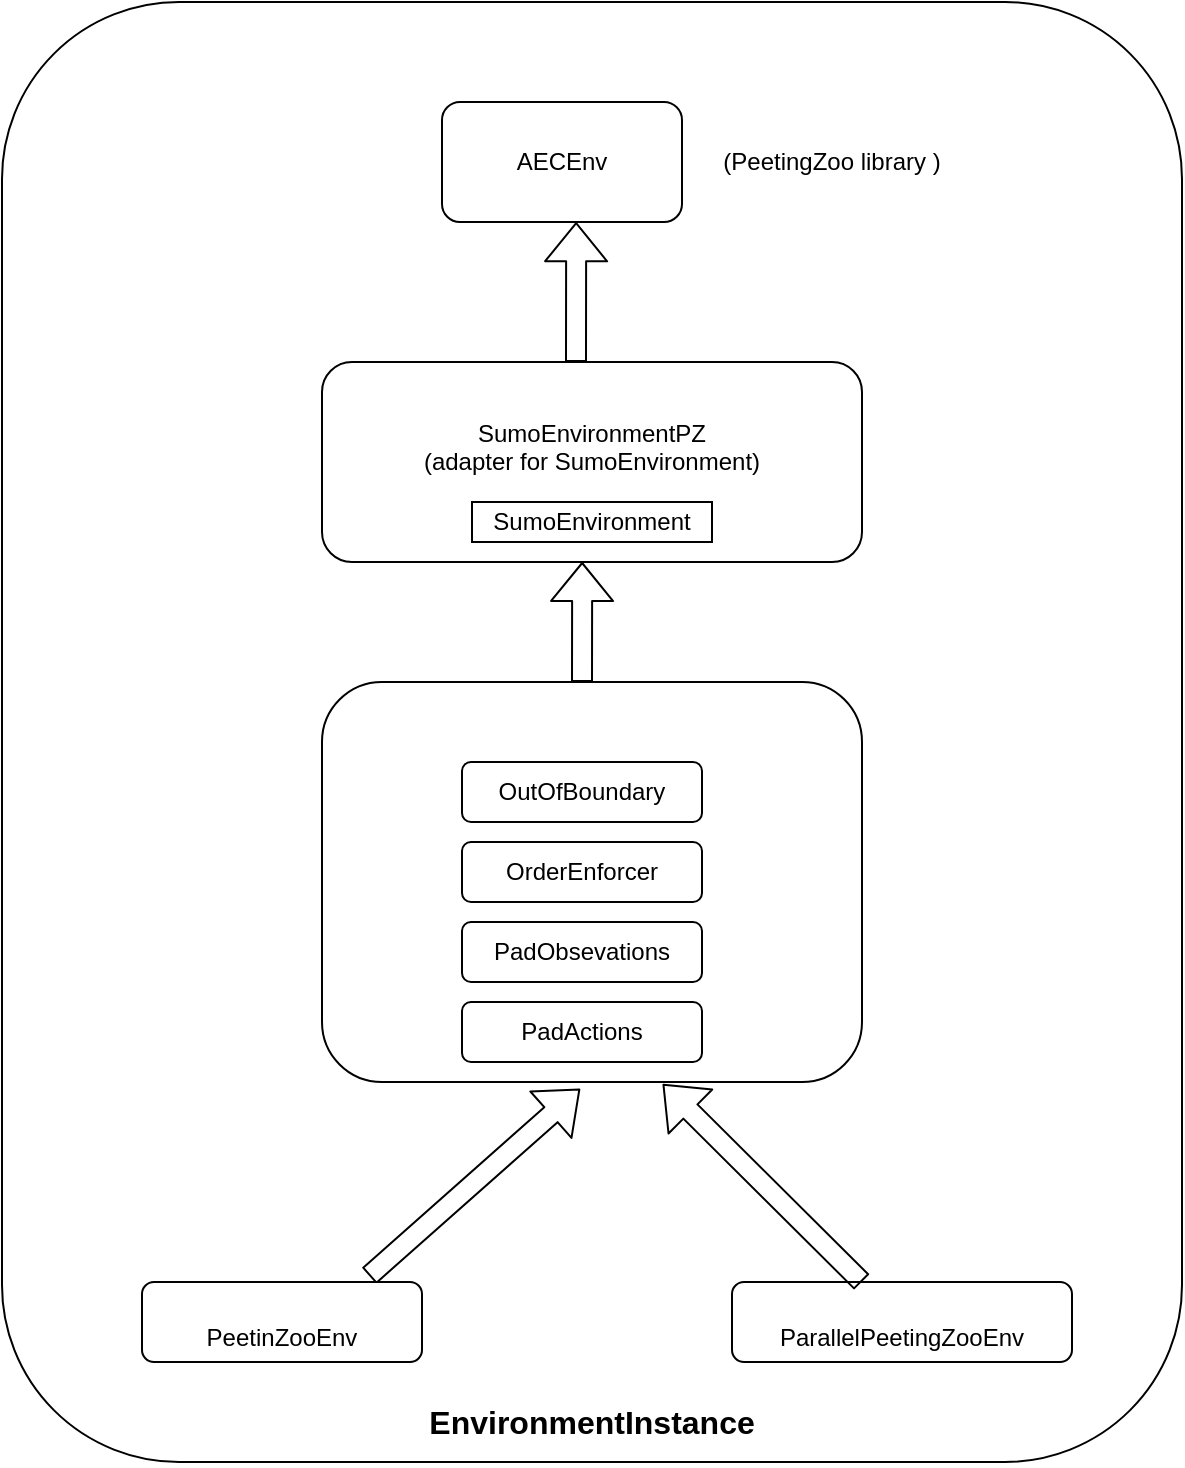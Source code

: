 <mxfile version="15.2.7" type="device"><diagram id="AD-4v586XEcLZh2VNcSQ" name="Page-1"><mxGraphModel dx="924" dy="771" grid="1" gridSize="10" guides="1" tooltips="1" connect="1" arrows="1" fold="1" page="1" pageScale="1" pageWidth="850" pageHeight="1100" math="0" shadow="0"><root><mxCell id="0"/><mxCell id="1" parent="0"/><mxCell id="6ixv7txkF32PsoEYiCGz-17" value="" style="rounded=1;whiteSpace=wrap;html=1;" vertex="1" parent="1"><mxGeometry x="60" y="50" width="590" height="730" as="geometry"/></mxCell><mxCell id="6ixv7txkF32PsoEYiCGz-1" value="AECEnv" style="rounded=1;whiteSpace=wrap;html=1;" vertex="1" parent="1"><mxGeometry x="280" y="100" width="120" height="60" as="geometry"/></mxCell><mxCell id="6ixv7txkF32PsoEYiCGz-2" value="(PeetingZoo library )" style="text;html=1;strokeColor=none;fillColor=none;align=center;verticalAlign=middle;whiteSpace=wrap;rounded=0;" vertex="1" parent="1"><mxGeometry x="410" y="120" width="130" height="20" as="geometry"/></mxCell><mxCell id="6ixv7txkF32PsoEYiCGz-3" value="" style="shape=flexArrow;endArrow=classic;html=1;entryX=0.559;entryY=1.002;entryDx=0;entryDy=0;entryPerimeter=0;" edge="1" parent="1" target="6ixv7txkF32PsoEYiCGz-1"><mxGeometry width="50" height="50" relative="1" as="geometry"><mxPoint x="347" y="230" as="sourcePoint"/><mxPoint x="400" y="230" as="targetPoint"/></mxGeometry></mxCell><mxCell id="6ixv7txkF32PsoEYiCGz-4" value="SumoEnvironmentPZ&lt;br&gt;(adapter for SumoEnvironment)&lt;br&gt;&lt;br&gt;" style="rounded=1;whiteSpace=wrap;html=1;" vertex="1" parent="1"><mxGeometry x="220" y="230" width="270" height="100" as="geometry"/></mxCell><mxCell id="6ixv7txkF32PsoEYiCGz-5" value="&lt;span&gt;SumoEnvironment&lt;/span&gt;" style="rounded=0;whiteSpace=wrap;html=1;" vertex="1" parent="1"><mxGeometry x="295" y="300" width="120" height="20" as="geometry"/></mxCell><mxCell id="6ixv7txkF32PsoEYiCGz-6" value="Wrappers&lt;br&gt;&lt;br&gt;&lt;br&gt;&lt;br&gt;&lt;br&gt;&lt;br&gt;&lt;br&gt;" style="rounded=1;whiteSpace=wrap;html=1;" vertex="1" parent="1"><mxGeometry x="220" y="390" width="270" height="200" as="geometry"/></mxCell><mxCell id="6ixv7txkF32PsoEYiCGz-7" value="" style="shape=flexArrow;endArrow=classic;html=1;entryX=0.559;entryY=1.002;entryDx=0;entryDy=0;entryPerimeter=0;" edge="1" parent="1"><mxGeometry width="50" height="50" relative="1" as="geometry"><mxPoint x="350" y="390" as="sourcePoint"/><mxPoint x="350.08" y="330" as="targetPoint"/></mxGeometry></mxCell><mxCell id="6ixv7txkF32PsoEYiCGz-8" value="OutOfBoundary" style="rounded=1;whiteSpace=wrap;html=1;" vertex="1" parent="1"><mxGeometry x="290" y="430" width="120" height="30" as="geometry"/></mxCell><mxCell id="6ixv7txkF32PsoEYiCGz-11" value="OrderEnforcer" style="rounded=1;whiteSpace=wrap;html=1;" vertex="1" parent="1"><mxGeometry x="290" y="470" width="120" height="30" as="geometry"/></mxCell><mxCell id="6ixv7txkF32PsoEYiCGz-13" value="" style="shape=flexArrow;endArrow=classic;html=1;entryX=0.478;entryY=1.017;entryDx=0;entryDy=0;entryPerimeter=0;exitX=0.811;exitY=-0.077;exitDx=0;exitDy=0;exitPerimeter=0;" edge="1" parent="1" source="6ixv7txkF32PsoEYiCGz-14" target="6ixv7txkF32PsoEYiCGz-6"><mxGeometry width="50" height="50" relative="1" as="geometry"><mxPoint x="220" y="620" as="sourcePoint"/><mxPoint x="350" y="540" as="targetPoint"/></mxGeometry></mxCell><mxCell id="6ixv7txkF32PsoEYiCGz-14" value="&lt;br&gt;&lt;br&gt;&lt;br&gt;&lt;br&gt;&lt;br&gt;PeetinZooEnv&lt;br&gt;&lt;br&gt;&lt;br&gt;&lt;br&gt;&lt;br&gt;" style="rounded=1;whiteSpace=wrap;html=1;" vertex="1" parent="1"><mxGeometry x="130" y="690" width="140" height="40" as="geometry"/></mxCell><mxCell id="6ixv7txkF32PsoEYiCGz-15" value="&lt;br&gt;&lt;br&gt;&lt;br&gt;ParallelPeetingZooEnv&lt;br&gt;&lt;br&gt;&lt;br&gt;" style="rounded=1;whiteSpace=wrap;html=1;" vertex="1" parent="1"><mxGeometry x="425" y="690" width="170" height="40" as="geometry"/></mxCell><mxCell id="6ixv7txkF32PsoEYiCGz-16" value="" style="shape=flexArrow;endArrow=classic;html=1;entryX=0.631;entryY=1.005;entryDx=0;entryDy=0;entryPerimeter=0;" edge="1" parent="1" source="6ixv7txkF32PsoEYiCGz-15" target="6ixv7txkF32PsoEYiCGz-6"><mxGeometry width="50" height="50" relative="1" as="geometry"><mxPoint x="480" y="680" as="sourcePoint"/><mxPoint x="455" y="670" as="targetPoint"/></mxGeometry></mxCell><mxCell id="6ixv7txkF32PsoEYiCGz-18" value="&lt;b style=&quot;font-size: 16px;&quot;&gt;EnvironmentInstance&lt;/b&gt;" style="text;html=1;strokeColor=none;fillColor=none;align=center;verticalAlign=middle;whiteSpace=wrap;rounded=0;fontSize=16;" vertex="1" parent="1"><mxGeometry x="335" y="750" width="40" height="20" as="geometry"/></mxCell><mxCell id="6ixv7txkF32PsoEYiCGz-22" value="PadObsevations" style="rounded=1;whiteSpace=wrap;html=1;" vertex="1" parent="1"><mxGeometry x="290" y="510" width="120" height="30" as="geometry"/></mxCell><mxCell id="6ixv7txkF32PsoEYiCGz-23" value="PadActions" style="rounded=1;whiteSpace=wrap;html=1;" vertex="1" parent="1"><mxGeometry x="290" y="550" width="120" height="30" as="geometry"/></mxCell></root></mxGraphModel></diagram></mxfile>